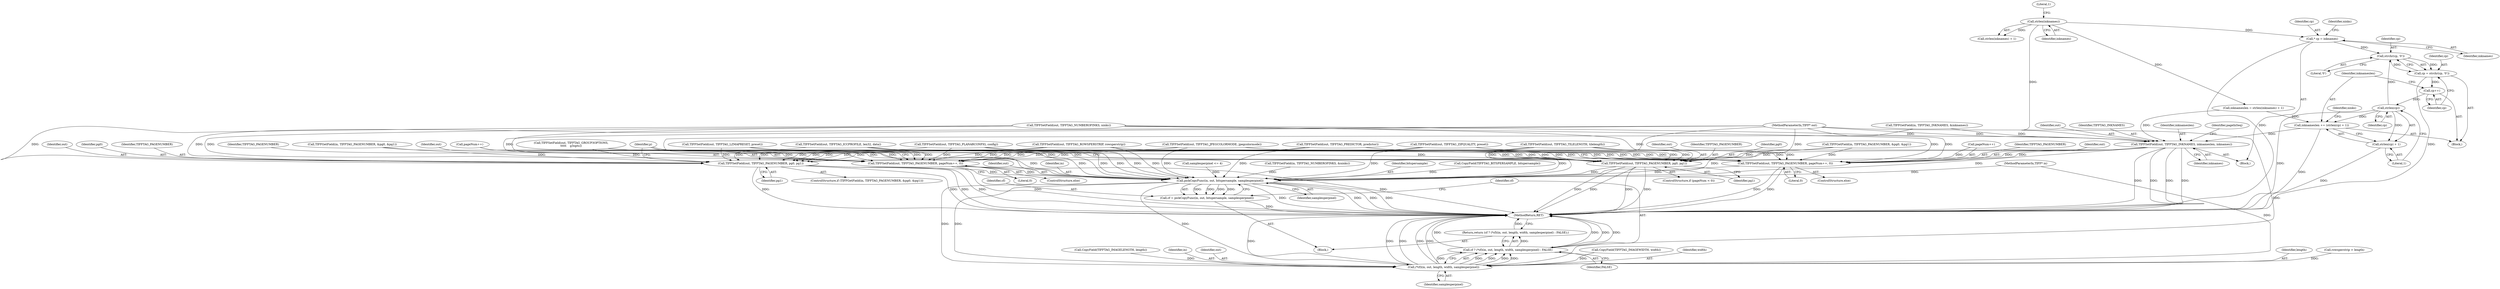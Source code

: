 digraph "0_libtiff_43c0b81a818640429317c80fea1e66771e85024b#diff-c8b4b355f9b5c06d585b23138e1c185f@API" {
"1000633" [label="(Call,strchr(cp, '\0'))"];
"1000623" [label="(Call,* cp = inknames)"];
"1000619" [label="(Call,strlen(inknames))"];
"1000641" [label="(Call,strlen(cp))"];
"1000636" [label="(Call,cp++)"];
"1000631" [label="(Call,cp = strchr(cp, '\0'))"];
"1000633" [label="(Call,strchr(cp, '\0'))"];
"1000638" [label="(Call,inknameslen += (strlen(cp) + 1))"];
"1000646" [label="(Call,TIFFSetField(out, TIFFTAG_INKNAMES, inknameslen, inknames))"];
"1000672" [label="(Call,TIFFSetField(out, TIFFTAG_PAGENUMBER, pg0, pg1))"];
"1000735" [label="(Call,pickCopyFunc(in, out, bitspersample, samplesperpixel))"];
"1000733" [label="(Call,cf = pickCopyFunc(in, out, bitspersample, samplesperpixel))"];
"1000743" [label="(Call,(*cf)(in, out, length, width, samplesperpixel))"];
"1000741" [label="(Call,cf ? (*cf)(in, out, length, width, samplesperpixel) : FALSE)"];
"1000740" [label="(Return,return (cf ? (*cf)(in, out, length, width, samplesperpixel) : FALSE);)"];
"1000678" [label="(Call,TIFFSetField(out, TIFFTAG_PAGENUMBER, pageNum++, 0))"];
"1000699" [label="(Call,TIFFSetField(out, TIFFTAG_PAGENUMBER, pg0, pg1))"];
"1000705" [label="(Call,TIFFSetField(out, TIFFTAG_PAGENUMBER, pageNum++, 0))"];
"1000640" [label="(Call,strlen(cp) + 1)"];
"1000748" [label="(Identifier,samplesperpixel)"];
"1000137" [label="(Call,CopyField(TIFFTAG_IMAGELENGTH, length))"];
"1000645" [label="(Identifier,ninks)"];
"1000744" [label="(Identifier,in)"];
"1000745" [label="(Identifier,out)"];
"1000118" [label="(MethodParameterIn,TIFF* out)"];
"1000134" [label="(Call,CopyField(TIFFTAG_IMAGEWIDTH, width))"];
"1000706" [label="(Identifier,out)"];
"1000623" [label="(Call,* cp = inknames)"];
"1000642" [label="(Identifier,cp)"];
"1000630" [label="(Block,)"];
"1000604" [label="(Call,TIFFSetField(out, TIFFTAG_NUMBEROFINKS, ninks))"];
"1000417" [label="(Call,TIFFSetField(out, TIFFTAG_ROWSPERSTRIP, rowsperstrip))"];
"1000738" [label="(Identifier,bitspersample)"];
"1000704" [label="(ControlStructure,else)"];
"1000609" [label="(Call,TIFFGetField(in, TIFFTAG_INKNAMES, &inknames))"];
"1000739" [label="(Identifier,samplesperpixel)"];
"1000710" [label="(Literal,0)"];
"1000428" [label="(Call,TIFFSetField(out, TIFFTAG_PLANARCONFIG, config))"];
"1000675" [label="(Identifier,pg0)"];
"1000676" [label="(Identifier,pg1)"];
"1000747" [label="(Identifier,width)"];
"1000736" [label="(Identifier,in)"];
"1000624" [label="(Identifier,cp)"];
"1000456" [label="(Call,TIFFSetField(out, TIFFTAG_JPEGCOLORMODE, jpegcolormode))"];
"1000664" [label="(ControlStructure,if (TIFFGetField(in, TIFFTAG_PAGENUMBER, &pg0, &pg1)))"];
"1000683" [label="(Literal,0)"];
"1000743" [label="(Call,(*cf)(in, out, length, width, samplesperpixel))"];
"1000628" [label="(Identifier,ninks)"];
"1000700" [label="(Identifier,out)"];
"1000679" [label="(Identifier,out)"];
"1000734" [label="(Identifier,cf)"];
"1000681" [label="(Call,pageNum++)"];
"1000649" [label="(Identifier,inknameslen)"];
"1000740" [label="(Return,return (cf ? (*cf)(in, out, length, width, samplesperpixel) : FALSE);)"];
"1000678" [label="(Call,TIFFSetField(out, TIFFTAG_PAGENUMBER, pageNum++, 0))"];
"1000366" [label="(Call,TIFFSetField(out, TIFFTAG_TILELENGTH, tilelength))"];
"1000632" [label="(Identifier,cp)"];
"1000625" [label="(Identifier,inknames)"];
"1000119" [label="(Block,)"];
"1000140" [label="(Call,CopyField(TIFFTAG_BITSPERSAMPLE, bitspersample))"];
"1000677" [label="(ControlStructure,else)"];
"1000699" [label="(Call,TIFFSetField(out, TIFFTAG_PAGENUMBER, pg0, pg1))"];
"1000672" [label="(Call,TIFFSetField(out, TIFFTAG_PAGENUMBER, pg0, pg1))"];
"1000117" [label="(MethodParameterIn,TIFF* in)"];
"1000741" [label="(Call,cf ? (*cf)(in, out, length, width, samplesperpixel) : FALSE)"];
"1000733" [label="(Call,cf = pickCopyFunc(in, out, bitspersample, samplesperpixel))"];
"1000437" [label="(Call,samplesperpixel <= 4)"];
"1000742" [label="(Identifier,cf)"];
"1000635" [label="(Literal,'\0')"];
"1000656" [label="(Identifier,pageInSeq)"];
"1000713" [label="(Identifier,p)"];
"1000634" [label="(Identifier,cp)"];
"1000643" [label="(Literal,1)"];
"1000540" [label="(Call,TIFFSetField(out, TIFFTAG_GROUP3OPTIONS,\n\t\t\t\t\t    g3opts))"];
"1000705" [label="(Call,TIFFSetField(out, TIFFTAG_PAGENUMBER, pageNum++, 0))"];
"1000737" [label="(Identifier,out)"];
"1000636" [label="(Call,cp++)"];
"1000641" [label="(Call,strlen(cp))"];
"1000750" [label="(MethodReturn,RET)"];
"1000638" [label="(Call,inknameslen += (strlen(cp) + 1))"];
"1000521" [label="(Call,TIFFSetField(out, TIFFTAG_LZMAPRESET, preset))"];
"1000647" [label="(Identifier,out)"];
"1000746" [label="(Identifier,length)"];
"1000695" [label="(ControlStructure,if (pageNum < 0))"];
"1000620" [label="(Identifier,inknames)"];
"1000687" [label="(Call,TIFFGetField(in, TIFFTAG_PAGENUMBER, &pg0, &pg1))"];
"1000614" [label="(Block,)"];
"1000619" [label="(Call,strlen(inknames))"];
"1000650" [label="(Identifier,inknames)"];
"1000639" [label="(Identifier,inknameslen)"];
"1000490" [label="(Call,TIFFSetField(out, TIFFTAG_PREDICTOR, predictor))"];
"1000633" [label="(Call,strchr(cp, '\0'))"];
"1000665" [label="(Call,TIFFGetField(in, TIFFTAG_PAGENUMBER, &pg0, &pg1))"];
"1000394" [label="(Call,rowsperstrip > length)"];
"1000512" [label="(Call,TIFFSetField(out, TIFFTAG_ZIPQUALITY, preset))"];
"1000646" [label="(Call,TIFFSetField(out, TIFFTAG_INKNAMES, inknameslen, inknames))"];
"1000598" [label="(Call,TIFFGetField(in, TIFFTAG_NUMBEROFINKS, &ninks))"];
"1000703" [label="(Identifier,pg1)"];
"1000589" [label="(Call,TIFFSetField(out, TIFFTAG_ICCPROFILE, len32, data))"];
"1000648" [label="(Identifier,TIFFTAG_INKNAMES)"];
"1000708" [label="(Call,pageNum++)"];
"1000640" [label="(Call,strlen(cp) + 1)"];
"1000707" [label="(Identifier,TIFFTAG_PAGENUMBER)"];
"1000618" [label="(Call,strlen(inknames) + 1)"];
"1000735" [label="(Call,pickCopyFunc(in, out, bitspersample, samplesperpixel))"];
"1000680" [label="(Identifier,TIFFTAG_PAGENUMBER)"];
"1000621" [label="(Literal,1)"];
"1000674" [label="(Identifier,TIFFTAG_PAGENUMBER)"];
"1000616" [label="(Call,inknameslen = strlen(inknames) + 1)"];
"1000749" [label="(Identifier,FALSE)"];
"1000631" [label="(Call,cp = strchr(cp, '\0'))"];
"1000701" [label="(Identifier,TIFFTAG_PAGENUMBER)"];
"1000702" [label="(Identifier,pg0)"];
"1000673" [label="(Identifier,out)"];
"1000637" [label="(Identifier,cp)"];
"1000633" -> "1000631"  [label="AST: "];
"1000633" -> "1000635"  [label="CFG: "];
"1000634" -> "1000633"  [label="AST: "];
"1000635" -> "1000633"  [label="AST: "];
"1000631" -> "1000633"  [label="CFG: "];
"1000633" -> "1000631"  [label="DDG: "];
"1000633" -> "1000631"  [label="DDG: "];
"1000623" -> "1000633"  [label="DDG: "];
"1000641" -> "1000633"  [label="DDG: "];
"1000623" -> "1000614"  [label="AST: "];
"1000623" -> "1000625"  [label="CFG: "];
"1000624" -> "1000623"  [label="AST: "];
"1000625" -> "1000623"  [label="AST: "];
"1000628" -> "1000623"  [label="CFG: "];
"1000623" -> "1000750"  [label="DDG: "];
"1000619" -> "1000623"  [label="DDG: "];
"1000619" -> "1000618"  [label="AST: "];
"1000619" -> "1000620"  [label="CFG: "];
"1000620" -> "1000619"  [label="AST: "];
"1000621" -> "1000619"  [label="CFG: "];
"1000619" -> "1000616"  [label="DDG: "];
"1000619" -> "1000618"  [label="DDG: "];
"1000619" -> "1000646"  [label="DDG: "];
"1000641" -> "1000640"  [label="AST: "];
"1000641" -> "1000642"  [label="CFG: "];
"1000642" -> "1000641"  [label="AST: "];
"1000643" -> "1000641"  [label="CFG: "];
"1000641" -> "1000750"  [label="DDG: "];
"1000641" -> "1000638"  [label="DDG: "];
"1000641" -> "1000640"  [label="DDG: "];
"1000636" -> "1000641"  [label="DDG: "];
"1000636" -> "1000630"  [label="AST: "];
"1000636" -> "1000637"  [label="CFG: "];
"1000637" -> "1000636"  [label="AST: "];
"1000639" -> "1000636"  [label="CFG: "];
"1000631" -> "1000636"  [label="DDG: "];
"1000631" -> "1000630"  [label="AST: "];
"1000632" -> "1000631"  [label="AST: "];
"1000637" -> "1000631"  [label="CFG: "];
"1000631" -> "1000750"  [label="DDG: "];
"1000638" -> "1000630"  [label="AST: "];
"1000638" -> "1000640"  [label="CFG: "];
"1000639" -> "1000638"  [label="AST: "];
"1000640" -> "1000638"  [label="AST: "];
"1000645" -> "1000638"  [label="CFG: "];
"1000638" -> "1000750"  [label="DDG: "];
"1000616" -> "1000638"  [label="DDG: "];
"1000638" -> "1000646"  [label="DDG: "];
"1000646" -> "1000614"  [label="AST: "];
"1000646" -> "1000650"  [label="CFG: "];
"1000647" -> "1000646"  [label="AST: "];
"1000648" -> "1000646"  [label="AST: "];
"1000649" -> "1000646"  [label="AST: "];
"1000650" -> "1000646"  [label="AST: "];
"1000656" -> "1000646"  [label="CFG: "];
"1000646" -> "1000750"  [label="DDG: "];
"1000646" -> "1000750"  [label="DDG: "];
"1000646" -> "1000750"  [label="DDG: "];
"1000646" -> "1000750"  [label="DDG: "];
"1000604" -> "1000646"  [label="DDG: "];
"1000118" -> "1000646"  [label="DDG: "];
"1000609" -> "1000646"  [label="DDG: "];
"1000616" -> "1000646"  [label="DDG: "];
"1000646" -> "1000672"  [label="DDG: "];
"1000646" -> "1000678"  [label="DDG: "];
"1000646" -> "1000699"  [label="DDG: "];
"1000646" -> "1000705"  [label="DDG: "];
"1000646" -> "1000735"  [label="DDG: "];
"1000672" -> "1000664"  [label="AST: "];
"1000672" -> "1000676"  [label="CFG: "];
"1000673" -> "1000672"  [label="AST: "];
"1000674" -> "1000672"  [label="AST: "];
"1000675" -> "1000672"  [label="AST: "];
"1000676" -> "1000672"  [label="AST: "];
"1000713" -> "1000672"  [label="CFG: "];
"1000672" -> "1000750"  [label="DDG: "];
"1000672" -> "1000750"  [label="DDG: "];
"1000672" -> "1000750"  [label="DDG: "];
"1000672" -> "1000750"  [label="DDG: "];
"1000456" -> "1000672"  [label="DDG: "];
"1000521" -> "1000672"  [label="DDG: "];
"1000490" -> "1000672"  [label="DDG: "];
"1000512" -> "1000672"  [label="DDG: "];
"1000589" -> "1000672"  [label="DDG: "];
"1000366" -> "1000672"  [label="DDG: "];
"1000417" -> "1000672"  [label="DDG: "];
"1000604" -> "1000672"  [label="DDG: "];
"1000540" -> "1000672"  [label="DDG: "];
"1000428" -> "1000672"  [label="DDG: "];
"1000118" -> "1000672"  [label="DDG: "];
"1000665" -> "1000672"  [label="DDG: "];
"1000672" -> "1000735"  [label="DDG: "];
"1000735" -> "1000733"  [label="AST: "];
"1000735" -> "1000739"  [label="CFG: "];
"1000736" -> "1000735"  [label="AST: "];
"1000737" -> "1000735"  [label="AST: "];
"1000738" -> "1000735"  [label="AST: "];
"1000739" -> "1000735"  [label="AST: "];
"1000733" -> "1000735"  [label="CFG: "];
"1000735" -> "1000750"  [label="DDG: "];
"1000735" -> "1000750"  [label="DDG: "];
"1000735" -> "1000750"  [label="DDG: "];
"1000735" -> "1000750"  [label="DDG: "];
"1000735" -> "1000733"  [label="DDG: "];
"1000735" -> "1000733"  [label="DDG: "];
"1000735" -> "1000733"  [label="DDG: "];
"1000735" -> "1000733"  [label="DDG: "];
"1000598" -> "1000735"  [label="DDG: "];
"1000609" -> "1000735"  [label="DDG: "];
"1000665" -> "1000735"  [label="DDG: "];
"1000687" -> "1000735"  [label="DDG: "];
"1000117" -> "1000735"  [label="DDG: "];
"1000699" -> "1000735"  [label="DDG: "];
"1000456" -> "1000735"  [label="DDG: "];
"1000521" -> "1000735"  [label="DDG: "];
"1000678" -> "1000735"  [label="DDG: "];
"1000490" -> "1000735"  [label="DDG: "];
"1000705" -> "1000735"  [label="DDG: "];
"1000512" -> "1000735"  [label="DDG: "];
"1000589" -> "1000735"  [label="DDG: "];
"1000366" -> "1000735"  [label="DDG: "];
"1000417" -> "1000735"  [label="DDG: "];
"1000604" -> "1000735"  [label="DDG: "];
"1000540" -> "1000735"  [label="DDG: "];
"1000428" -> "1000735"  [label="DDG: "];
"1000118" -> "1000735"  [label="DDG: "];
"1000140" -> "1000735"  [label="DDG: "];
"1000437" -> "1000735"  [label="DDG: "];
"1000735" -> "1000743"  [label="DDG: "];
"1000735" -> "1000743"  [label="DDG: "];
"1000735" -> "1000743"  [label="DDG: "];
"1000733" -> "1000119"  [label="AST: "];
"1000734" -> "1000733"  [label="AST: "];
"1000742" -> "1000733"  [label="CFG: "];
"1000733" -> "1000750"  [label="DDG: "];
"1000743" -> "1000741"  [label="AST: "];
"1000743" -> "1000748"  [label="CFG: "];
"1000744" -> "1000743"  [label="AST: "];
"1000745" -> "1000743"  [label="AST: "];
"1000746" -> "1000743"  [label="AST: "];
"1000747" -> "1000743"  [label="AST: "];
"1000748" -> "1000743"  [label="AST: "];
"1000741" -> "1000743"  [label="CFG: "];
"1000743" -> "1000750"  [label="DDG: "];
"1000743" -> "1000750"  [label="DDG: "];
"1000743" -> "1000750"  [label="DDG: "];
"1000743" -> "1000750"  [label="DDG: "];
"1000743" -> "1000750"  [label="DDG: "];
"1000743" -> "1000741"  [label="DDG: "];
"1000743" -> "1000741"  [label="DDG: "];
"1000743" -> "1000741"  [label="DDG: "];
"1000743" -> "1000741"  [label="DDG: "];
"1000743" -> "1000741"  [label="DDG: "];
"1000117" -> "1000743"  [label="DDG: "];
"1000118" -> "1000743"  [label="DDG: "];
"1000394" -> "1000743"  [label="DDG: "];
"1000137" -> "1000743"  [label="DDG: "];
"1000134" -> "1000743"  [label="DDG: "];
"1000741" -> "1000740"  [label="AST: "];
"1000741" -> "1000749"  [label="CFG: "];
"1000742" -> "1000741"  [label="AST: "];
"1000749" -> "1000741"  [label="AST: "];
"1000740" -> "1000741"  [label="CFG: "];
"1000741" -> "1000750"  [label="DDG: "];
"1000741" -> "1000750"  [label="DDG: "];
"1000741" -> "1000750"  [label="DDG: "];
"1000741" -> "1000750"  [label="DDG: "];
"1000741" -> "1000740"  [label="DDG: "];
"1000740" -> "1000119"  [label="AST: "];
"1000750" -> "1000740"  [label="CFG: "];
"1000740" -> "1000750"  [label="DDG: "];
"1000678" -> "1000677"  [label="AST: "];
"1000678" -> "1000683"  [label="CFG: "];
"1000679" -> "1000678"  [label="AST: "];
"1000680" -> "1000678"  [label="AST: "];
"1000681" -> "1000678"  [label="AST: "];
"1000683" -> "1000678"  [label="AST: "];
"1000713" -> "1000678"  [label="CFG: "];
"1000678" -> "1000750"  [label="DDG: "];
"1000678" -> "1000750"  [label="DDG: "];
"1000456" -> "1000678"  [label="DDG: "];
"1000521" -> "1000678"  [label="DDG: "];
"1000490" -> "1000678"  [label="DDG: "];
"1000512" -> "1000678"  [label="DDG: "];
"1000589" -> "1000678"  [label="DDG: "];
"1000366" -> "1000678"  [label="DDG: "];
"1000417" -> "1000678"  [label="DDG: "];
"1000604" -> "1000678"  [label="DDG: "];
"1000540" -> "1000678"  [label="DDG: "];
"1000428" -> "1000678"  [label="DDG: "];
"1000118" -> "1000678"  [label="DDG: "];
"1000681" -> "1000678"  [label="DDG: "];
"1000699" -> "1000695"  [label="AST: "];
"1000699" -> "1000703"  [label="CFG: "];
"1000700" -> "1000699"  [label="AST: "];
"1000701" -> "1000699"  [label="AST: "];
"1000702" -> "1000699"  [label="AST: "];
"1000703" -> "1000699"  [label="AST: "];
"1000713" -> "1000699"  [label="CFG: "];
"1000699" -> "1000750"  [label="DDG: "];
"1000699" -> "1000750"  [label="DDG: "];
"1000699" -> "1000750"  [label="DDG: "];
"1000699" -> "1000750"  [label="DDG: "];
"1000456" -> "1000699"  [label="DDG: "];
"1000521" -> "1000699"  [label="DDG: "];
"1000490" -> "1000699"  [label="DDG: "];
"1000512" -> "1000699"  [label="DDG: "];
"1000589" -> "1000699"  [label="DDG: "];
"1000366" -> "1000699"  [label="DDG: "];
"1000417" -> "1000699"  [label="DDG: "];
"1000604" -> "1000699"  [label="DDG: "];
"1000540" -> "1000699"  [label="DDG: "];
"1000428" -> "1000699"  [label="DDG: "];
"1000118" -> "1000699"  [label="DDG: "];
"1000687" -> "1000699"  [label="DDG: "];
"1000705" -> "1000704"  [label="AST: "];
"1000705" -> "1000710"  [label="CFG: "];
"1000706" -> "1000705"  [label="AST: "];
"1000707" -> "1000705"  [label="AST: "];
"1000708" -> "1000705"  [label="AST: "];
"1000710" -> "1000705"  [label="AST: "];
"1000713" -> "1000705"  [label="CFG: "];
"1000705" -> "1000750"  [label="DDG: "];
"1000705" -> "1000750"  [label="DDG: "];
"1000456" -> "1000705"  [label="DDG: "];
"1000521" -> "1000705"  [label="DDG: "];
"1000490" -> "1000705"  [label="DDG: "];
"1000512" -> "1000705"  [label="DDG: "];
"1000589" -> "1000705"  [label="DDG: "];
"1000366" -> "1000705"  [label="DDG: "];
"1000417" -> "1000705"  [label="DDG: "];
"1000604" -> "1000705"  [label="DDG: "];
"1000540" -> "1000705"  [label="DDG: "];
"1000428" -> "1000705"  [label="DDG: "];
"1000118" -> "1000705"  [label="DDG: "];
"1000687" -> "1000705"  [label="DDG: "];
"1000708" -> "1000705"  [label="DDG: "];
"1000640" -> "1000643"  [label="CFG: "];
"1000643" -> "1000640"  [label="AST: "];
"1000640" -> "1000750"  [label="DDG: "];
}
